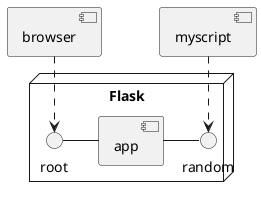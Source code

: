 @startuml

node "Flask" {
  [app] -left- root
  [app] -right- random
}

[browser] ..> root
[myscript] ..> random
@enduml